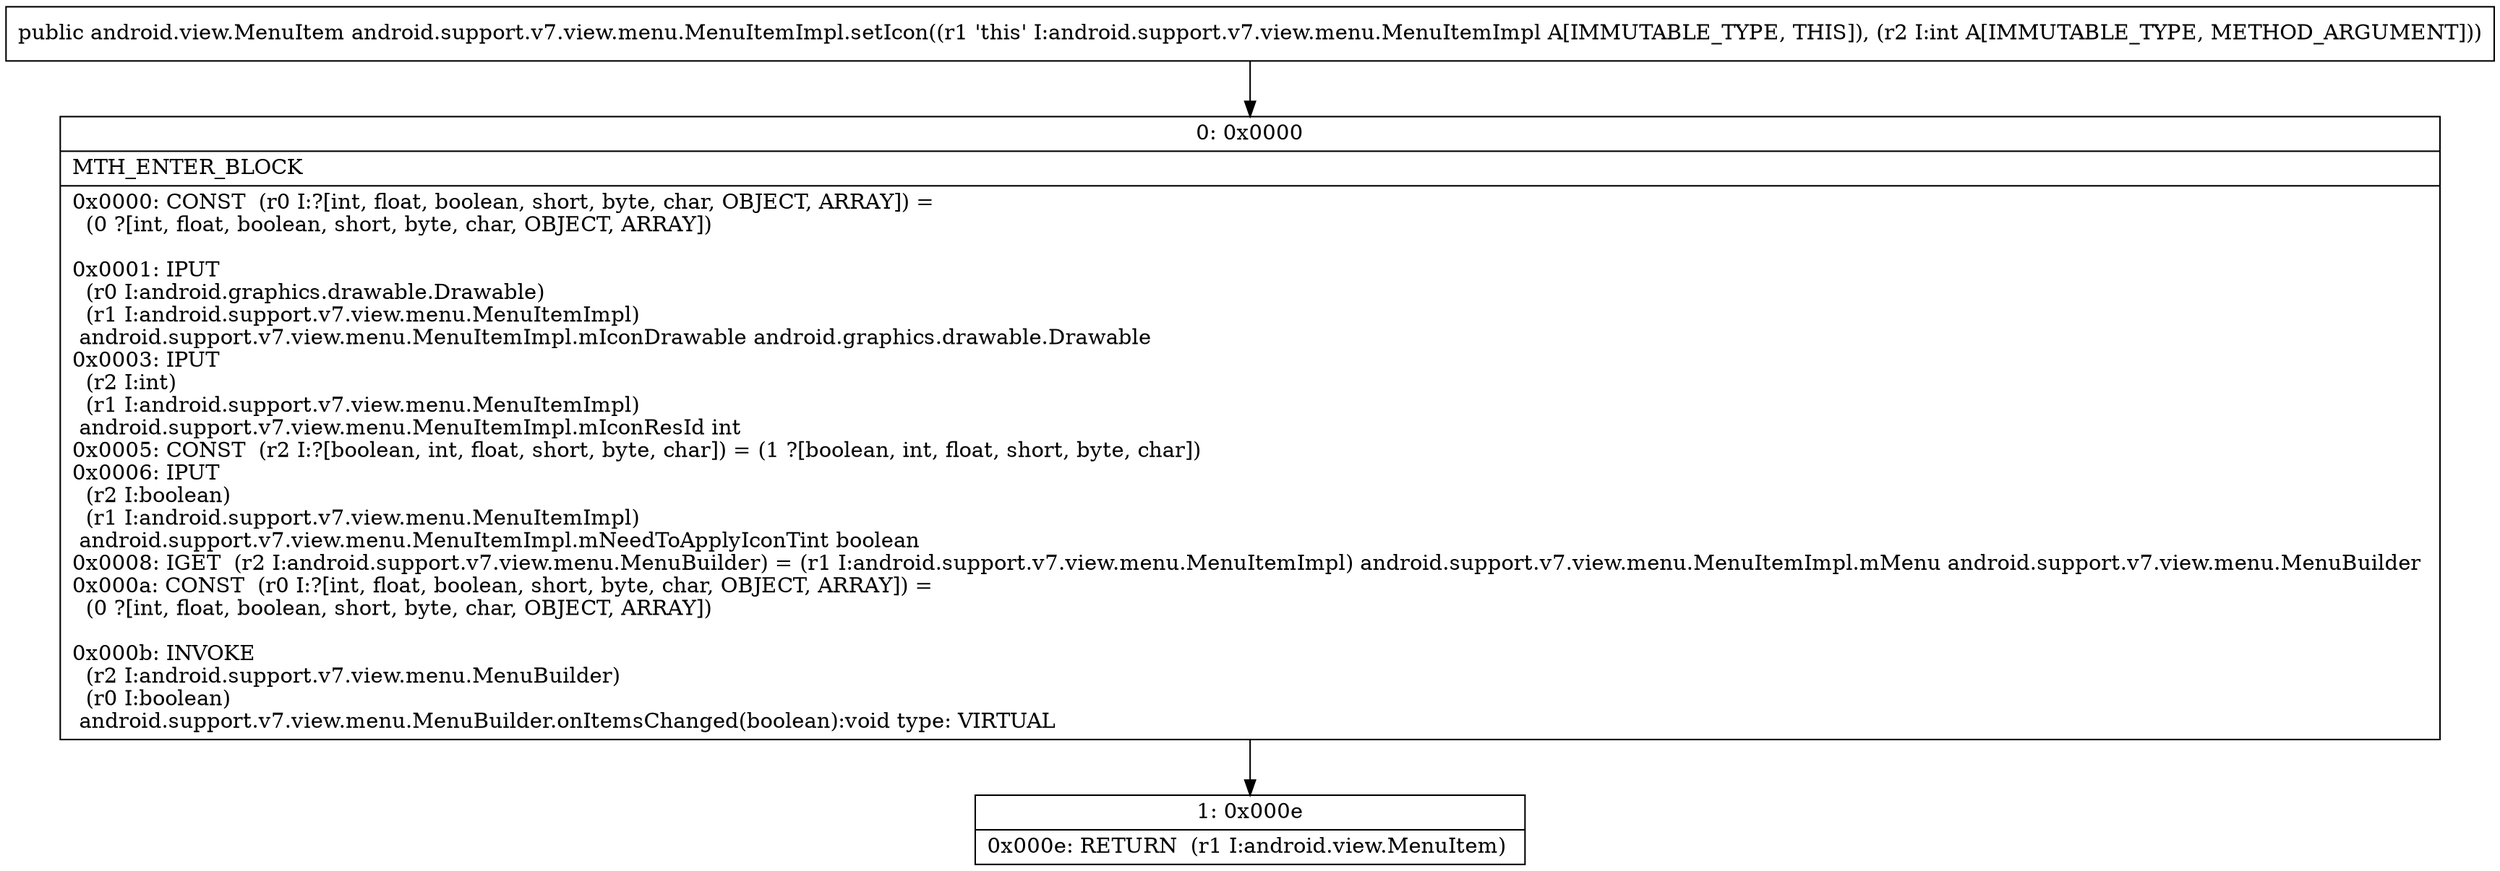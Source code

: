 digraph "CFG forandroid.support.v7.view.menu.MenuItemImpl.setIcon(I)Landroid\/view\/MenuItem;" {
Node_0 [shape=record,label="{0\:\ 0x0000|MTH_ENTER_BLOCK\l|0x0000: CONST  (r0 I:?[int, float, boolean, short, byte, char, OBJECT, ARRAY]) = \l  (0 ?[int, float, boolean, short, byte, char, OBJECT, ARRAY])\l \l0x0001: IPUT  \l  (r0 I:android.graphics.drawable.Drawable)\l  (r1 I:android.support.v7.view.menu.MenuItemImpl)\l android.support.v7.view.menu.MenuItemImpl.mIconDrawable android.graphics.drawable.Drawable \l0x0003: IPUT  \l  (r2 I:int)\l  (r1 I:android.support.v7.view.menu.MenuItemImpl)\l android.support.v7.view.menu.MenuItemImpl.mIconResId int \l0x0005: CONST  (r2 I:?[boolean, int, float, short, byte, char]) = (1 ?[boolean, int, float, short, byte, char]) \l0x0006: IPUT  \l  (r2 I:boolean)\l  (r1 I:android.support.v7.view.menu.MenuItemImpl)\l android.support.v7.view.menu.MenuItemImpl.mNeedToApplyIconTint boolean \l0x0008: IGET  (r2 I:android.support.v7.view.menu.MenuBuilder) = (r1 I:android.support.v7.view.menu.MenuItemImpl) android.support.v7.view.menu.MenuItemImpl.mMenu android.support.v7.view.menu.MenuBuilder \l0x000a: CONST  (r0 I:?[int, float, boolean, short, byte, char, OBJECT, ARRAY]) = \l  (0 ?[int, float, boolean, short, byte, char, OBJECT, ARRAY])\l \l0x000b: INVOKE  \l  (r2 I:android.support.v7.view.menu.MenuBuilder)\l  (r0 I:boolean)\l android.support.v7.view.menu.MenuBuilder.onItemsChanged(boolean):void type: VIRTUAL \l}"];
Node_1 [shape=record,label="{1\:\ 0x000e|0x000e: RETURN  (r1 I:android.view.MenuItem) \l}"];
MethodNode[shape=record,label="{public android.view.MenuItem android.support.v7.view.menu.MenuItemImpl.setIcon((r1 'this' I:android.support.v7.view.menu.MenuItemImpl A[IMMUTABLE_TYPE, THIS]), (r2 I:int A[IMMUTABLE_TYPE, METHOD_ARGUMENT])) }"];
MethodNode -> Node_0;
Node_0 -> Node_1;
}

